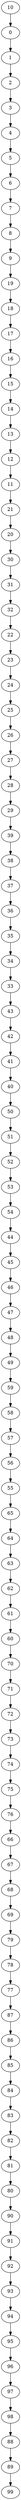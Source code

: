 digraph {
	0 [label = 0]
	1 [label = 1]
	2 [label = 2]
	3 [label = 3]
	4 [label = 4]
	5 [label = 5]
	6 [label = 6]
	7 [label = 7]
	8 [label = 8]
	9 [label = 9]
	10 [label = 10]
	11 [label = 11]
	12 [label = 12]
	13 [label = 13]
	14 [label = 14]
	15 [label = 15]
	16 [label = 16]
	17 [label = 17]
	18 [label = 18]
	19 [label = 19]
	20 [label = 20]
	21 [label = 21]
	22 [label = 22]
	23 [label = 23]
	24 [label = 24]
	25 [label = 25]
	26 [label = 26]
	27 [label = 27]
	28 [label = 28]
	29 [label = 29]
	30 [label = 30]
	31 [label = 31]
	32 [label = 32]
	33 [label = 33]
	34 [label = 34]
	35 [label = 35]
	36 [label = 36]
	37 [label = 37]
	38 [label = 38]
	39 [label = 39]
	40 [label = 40]
	41 [label = 41]
	42 [label = 42]
	43 [label = 43]
	44 [label = 44]
	45 [label = 45]
	46 [label = 46]
	47 [label = 47]
	48 [label = 48]
	49 [label = 49]
	50 [label = 50]
	51 [label = 51]
	52 [label = 52]
	53 [label = 53]
	54 [label = 54]
	55 [label = 55]
	56 [label = 56]
	57 [label = 57]
	58 [label = 58]
	59 [label = 59]
	60 [label = 60]
	61 [label = 61]
	62 [label = 62]
	63 [label = 63]
	64 [label = 64]
	65 [label = 65]
	66 [label = 66]
	67 [label = 67]
	68 [label = 68]
	69 [label = 69]
	70 [label = 70]
	71 [label = 71]
	72 [label = 72]
	73 [label = 73]
	74 [label = 74]
	75 [label = 75]
	76 [label = 76]
	77 [label = 77]
	78 [label = 78]
	79 [label = 79]
	80 [label = 80]
	81 [label = 81]
	82 [label = 82]
	83 [label = 83]
	84 [label = 84]
	85 [label = 85]
	86 [label = 86]
	87 [label = 87]
	88 [label = 88]
	89 [label = 89]
	90 [label = 90]
	91 [label = 91]
	92 [label = 92]
	93 [label = 93]
	94 [label = 94]
	95 [label = 95]
	96 [label = 96]
	97 [label = 97]
	98 [label = 98]
	99 [label = 99]
	10->0;
	0->1;
	1->2;
	2->3;
	3->4;
	4->5;
	5->6;
	6->7;
	7->8;
	8->9;
	9->19;
	19->18;
	18->17;
	17->16;
	16->15;
	15->14;
	14->13;
	13->12;
	12->11;
	11->21;
	21->20;
	20->30;
	30->31;
	31->32;
	32->22;
	22->23;
	23->24;
	24->25;
	25->26;
	26->27;
	27->28;
	28->29;
	29->39;
	39->38;
	38->37;
	37->36;
	36->35;
	35->34;
	34->33;
	33->43;
	43->42;
	42->41;
	41->40;
	40->50;
	50->51;
	51->52;
	52->53;
	53->54;
	54->44;
	44->45;
	45->46;
	46->47;
	47->48;
	48->49;
	49->59;
	59->58;
	58->57;
	57->56;
	56->55;
	55->65;
	65->64;
	64->63;
	63->62;
	62->61;
	61->60;
	60->70;
	70->71;
	71->72;
	72->73;
	73->74;
	74->75;
	75->76;
	76->66;
	66->67;
	67->68;
	68->69;
	69->79;
	79->78;
	78->77;
	77->87;
	87->86;
	86->85;
	85->84;
	84->83;
	83->82;
	82->81;
	81->80;
	80->90;
	90->91;
	91->92;
	92->93;
	93->94;
	94->95;
	95->96;
	96->97;
	97->98;
	98->88;
	88->89;
	89->99;
}